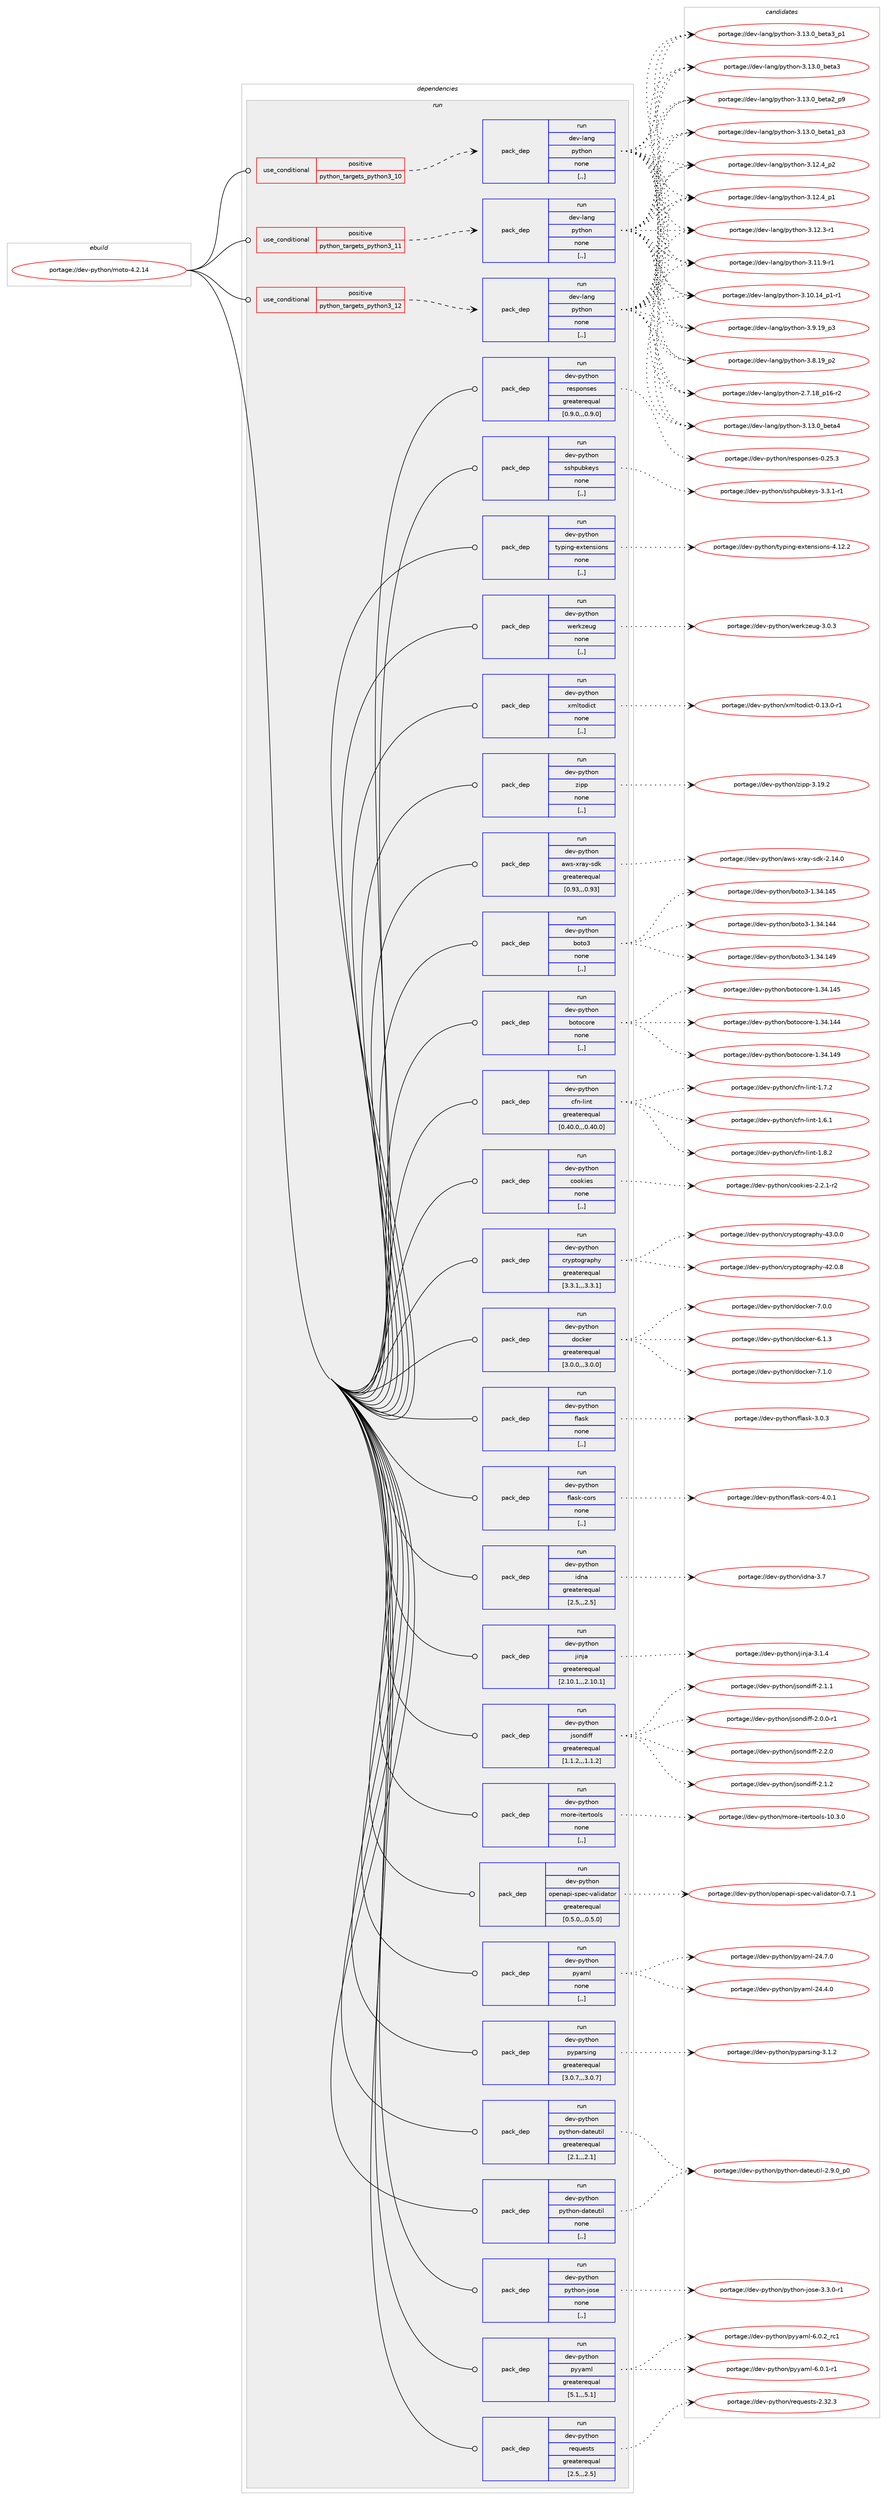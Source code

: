 digraph prolog {

# *************
# Graph options
# *************

newrank=true;
concentrate=true;
compound=true;
graph [rankdir=LR,fontname=Helvetica,fontsize=10,ranksep=1.5];#, ranksep=2.5, nodesep=0.2];
edge  [arrowhead=vee];
node  [fontname=Helvetica,fontsize=10];

# **********
# The ebuild
# **********

subgraph cluster_leftcol {
color=gray;
label=<<i>ebuild</i>>;
id [label="portage://dev-python/moto-4.2.14", color=red, width=4, href="../dev-python/moto-4.2.14.svg"];
}

# ****************
# The dependencies
# ****************

subgraph cluster_midcol {
color=gray;
label=<<i>dependencies</i>>;
subgraph cluster_compile {
fillcolor="#eeeeee";
style=filled;
label=<<i>compile</i>>;
}
subgraph cluster_compileandrun {
fillcolor="#eeeeee";
style=filled;
label=<<i>compile and run</i>>;
}
subgraph cluster_run {
fillcolor="#eeeeee";
style=filled;
label=<<i>run</i>>;
subgraph cond35072 {
dependency152059 [label=<<TABLE BORDER="0" CELLBORDER="1" CELLSPACING="0" CELLPADDING="4"><TR><TD ROWSPAN="3" CELLPADDING="10">use_conditional</TD></TR><TR><TD>positive</TD></TR><TR><TD>python_targets_python3_10</TD></TR></TABLE>>, shape=none, color=red];
subgraph pack115737 {
dependency152060 [label=<<TABLE BORDER="0" CELLBORDER="1" CELLSPACING="0" CELLPADDING="4" WIDTH="220"><TR><TD ROWSPAN="6" CELLPADDING="30">pack_dep</TD></TR><TR><TD WIDTH="110">run</TD></TR><TR><TD>dev-lang</TD></TR><TR><TD>python</TD></TR><TR><TD>none</TD></TR><TR><TD>[,,]</TD></TR></TABLE>>, shape=none, color=blue];
}
dependency152059:e -> dependency152060:w [weight=20,style="dashed",arrowhead="vee"];
}
id:e -> dependency152059:w [weight=20,style="solid",arrowhead="odot"];
subgraph cond35073 {
dependency152061 [label=<<TABLE BORDER="0" CELLBORDER="1" CELLSPACING="0" CELLPADDING="4"><TR><TD ROWSPAN="3" CELLPADDING="10">use_conditional</TD></TR><TR><TD>positive</TD></TR><TR><TD>python_targets_python3_11</TD></TR></TABLE>>, shape=none, color=red];
subgraph pack115738 {
dependency152062 [label=<<TABLE BORDER="0" CELLBORDER="1" CELLSPACING="0" CELLPADDING="4" WIDTH="220"><TR><TD ROWSPAN="6" CELLPADDING="30">pack_dep</TD></TR><TR><TD WIDTH="110">run</TD></TR><TR><TD>dev-lang</TD></TR><TR><TD>python</TD></TR><TR><TD>none</TD></TR><TR><TD>[,,]</TD></TR></TABLE>>, shape=none, color=blue];
}
dependency152061:e -> dependency152062:w [weight=20,style="dashed",arrowhead="vee"];
}
id:e -> dependency152061:w [weight=20,style="solid",arrowhead="odot"];
subgraph cond35074 {
dependency152063 [label=<<TABLE BORDER="0" CELLBORDER="1" CELLSPACING="0" CELLPADDING="4"><TR><TD ROWSPAN="3" CELLPADDING="10">use_conditional</TD></TR><TR><TD>positive</TD></TR><TR><TD>python_targets_python3_12</TD></TR></TABLE>>, shape=none, color=red];
subgraph pack115739 {
dependency152064 [label=<<TABLE BORDER="0" CELLBORDER="1" CELLSPACING="0" CELLPADDING="4" WIDTH="220"><TR><TD ROWSPAN="6" CELLPADDING="30">pack_dep</TD></TR><TR><TD WIDTH="110">run</TD></TR><TR><TD>dev-lang</TD></TR><TR><TD>python</TD></TR><TR><TD>none</TD></TR><TR><TD>[,,]</TD></TR></TABLE>>, shape=none, color=blue];
}
dependency152063:e -> dependency152064:w [weight=20,style="dashed",arrowhead="vee"];
}
id:e -> dependency152063:w [weight=20,style="solid",arrowhead="odot"];
subgraph pack115740 {
dependency152065 [label=<<TABLE BORDER="0" CELLBORDER="1" CELLSPACING="0" CELLPADDING="4" WIDTH="220"><TR><TD ROWSPAN="6" CELLPADDING="30">pack_dep</TD></TR><TR><TD WIDTH="110">run</TD></TR><TR><TD>dev-python</TD></TR><TR><TD>aws-xray-sdk</TD></TR><TR><TD>greaterequal</TD></TR><TR><TD>[0.93,,,0.93]</TD></TR></TABLE>>, shape=none, color=blue];
}
id:e -> dependency152065:w [weight=20,style="solid",arrowhead="odot"];
subgraph pack115741 {
dependency152066 [label=<<TABLE BORDER="0" CELLBORDER="1" CELLSPACING="0" CELLPADDING="4" WIDTH="220"><TR><TD ROWSPAN="6" CELLPADDING="30">pack_dep</TD></TR><TR><TD WIDTH="110">run</TD></TR><TR><TD>dev-python</TD></TR><TR><TD>boto3</TD></TR><TR><TD>none</TD></TR><TR><TD>[,,]</TD></TR></TABLE>>, shape=none, color=blue];
}
id:e -> dependency152066:w [weight=20,style="solid",arrowhead="odot"];
subgraph pack115742 {
dependency152067 [label=<<TABLE BORDER="0" CELLBORDER="1" CELLSPACING="0" CELLPADDING="4" WIDTH="220"><TR><TD ROWSPAN="6" CELLPADDING="30">pack_dep</TD></TR><TR><TD WIDTH="110">run</TD></TR><TR><TD>dev-python</TD></TR><TR><TD>botocore</TD></TR><TR><TD>none</TD></TR><TR><TD>[,,]</TD></TR></TABLE>>, shape=none, color=blue];
}
id:e -> dependency152067:w [weight=20,style="solid",arrowhead="odot"];
subgraph pack115743 {
dependency152068 [label=<<TABLE BORDER="0" CELLBORDER="1" CELLSPACING="0" CELLPADDING="4" WIDTH="220"><TR><TD ROWSPAN="6" CELLPADDING="30">pack_dep</TD></TR><TR><TD WIDTH="110">run</TD></TR><TR><TD>dev-python</TD></TR><TR><TD>cfn-lint</TD></TR><TR><TD>greaterequal</TD></TR><TR><TD>[0.40.0,,,0.40.0]</TD></TR></TABLE>>, shape=none, color=blue];
}
id:e -> dependency152068:w [weight=20,style="solid",arrowhead="odot"];
subgraph pack115744 {
dependency152069 [label=<<TABLE BORDER="0" CELLBORDER="1" CELLSPACING="0" CELLPADDING="4" WIDTH="220"><TR><TD ROWSPAN="6" CELLPADDING="30">pack_dep</TD></TR><TR><TD WIDTH="110">run</TD></TR><TR><TD>dev-python</TD></TR><TR><TD>cookies</TD></TR><TR><TD>none</TD></TR><TR><TD>[,,]</TD></TR></TABLE>>, shape=none, color=blue];
}
id:e -> dependency152069:w [weight=20,style="solid",arrowhead="odot"];
subgraph pack115745 {
dependency152070 [label=<<TABLE BORDER="0" CELLBORDER="1" CELLSPACING="0" CELLPADDING="4" WIDTH="220"><TR><TD ROWSPAN="6" CELLPADDING="30">pack_dep</TD></TR><TR><TD WIDTH="110">run</TD></TR><TR><TD>dev-python</TD></TR><TR><TD>cryptography</TD></TR><TR><TD>greaterequal</TD></TR><TR><TD>[3.3.1,,,3.3.1]</TD></TR></TABLE>>, shape=none, color=blue];
}
id:e -> dependency152070:w [weight=20,style="solid",arrowhead="odot"];
subgraph pack115746 {
dependency152071 [label=<<TABLE BORDER="0" CELLBORDER="1" CELLSPACING="0" CELLPADDING="4" WIDTH="220"><TR><TD ROWSPAN="6" CELLPADDING="30">pack_dep</TD></TR><TR><TD WIDTH="110">run</TD></TR><TR><TD>dev-python</TD></TR><TR><TD>docker</TD></TR><TR><TD>greaterequal</TD></TR><TR><TD>[3.0.0,,,3.0.0]</TD></TR></TABLE>>, shape=none, color=blue];
}
id:e -> dependency152071:w [weight=20,style="solid",arrowhead="odot"];
subgraph pack115747 {
dependency152072 [label=<<TABLE BORDER="0" CELLBORDER="1" CELLSPACING="0" CELLPADDING="4" WIDTH="220"><TR><TD ROWSPAN="6" CELLPADDING="30">pack_dep</TD></TR><TR><TD WIDTH="110">run</TD></TR><TR><TD>dev-python</TD></TR><TR><TD>flask</TD></TR><TR><TD>none</TD></TR><TR><TD>[,,]</TD></TR></TABLE>>, shape=none, color=blue];
}
id:e -> dependency152072:w [weight=20,style="solid",arrowhead="odot"];
subgraph pack115748 {
dependency152073 [label=<<TABLE BORDER="0" CELLBORDER="1" CELLSPACING="0" CELLPADDING="4" WIDTH="220"><TR><TD ROWSPAN="6" CELLPADDING="30">pack_dep</TD></TR><TR><TD WIDTH="110">run</TD></TR><TR><TD>dev-python</TD></TR><TR><TD>flask-cors</TD></TR><TR><TD>none</TD></TR><TR><TD>[,,]</TD></TR></TABLE>>, shape=none, color=blue];
}
id:e -> dependency152073:w [weight=20,style="solid",arrowhead="odot"];
subgraph pack115749 {
dependency152074 [label=<<TABLE BORDER="0" CELLBORDER="1" CELLSPACING="0" CELLPADDING="4" WIDTH="220"><TR><TD ROWSPAN="6" CELLPADDING="30">pack_dep</TD></TR><TR><TD WIDTH="110">run</TD></TR><TR><TD>dev-python</TD></TR><TR><TD>idna</TD></TR><TR><TD>greaterequal</TD></TR><TR><TD>[2.5,,,2.5]</TD></TR></TABLE>>, shape=none, color=blue];
}
id:e -> dependency152074:w [weight=20,style="solid",arrowhead="odot"];
subgraph pack115750 {
dependency152075 [label=<<TABLE BORDER="0" CELLBORDER="1" CELLSPACING="0" CELLPADDING="4" WIDTH="220"><TR><TD ROWSPAN="6" CELLPADDING="30">pack_dep</TD></TR><TR><TD WIDTH="110">run</TD></TR><TR><TD>dev-python</TD></TR><TR><TD>jinja</TD></TR><TR><TD>greaterequal</TD></TR><TR><TD>[2.10.1,,,2.10.1]</TD></TR></TABLE>>, shape=none, color=blue];
}
id:e -> dependency152075:w [weight=20,style="solid",arrowhead="odot"];
subgraph pack115751 {
dependency152076 [label=<<TABLE BORDER="0" CELLBORDER="1" CELLSPACING="0" CELLPADDING="4" WIDTH="220"><TR><TD ROWSPAN="6" CELLPADDING="30">pack_dep</TD></TR><TR><TD WIDTH="110">run</TD></TR><TR><TD>dev-python</TD></TR><TR><TD>jsondiff</TD></TR><TR><TD>greaterequal</TD></TR><TR><TD>[1.1.2,,,1.1.2]</TD></TR></TABLE>>, shape=none, color=blue];
}
id:e -> dependency152076:w [weight=20,style="solid",arrowhead="odot"];
subgraph pack115752 {
dependency152077 [label=<<TABLE BORDER="0" CELLBORDER="1" CELLSPACING="0" CELLPADDING="4" WIDTH="220"><TR><TD ROWSPAN="6" CELLPADDING="30">pack_dep</TD></TR><TR><TD WIDTH="110">run</TD></TR><TR><TD>dev-python</TD></TR><TR><TD>more-itertools</TD></TR><TR><TD>none</TD></TR><TR><TD>[,,]</TD></TR></TABLE>>, shape=none, color=blue];
}
id:e -> dependency152077:w [weight=20,style="solid",arrowhead="odot"];
subgraph pack115753 {
dependency152078 [label=<<TABLE BORDER="0" CELLBORDER="1" CELLSPACING="0" CELLPADDING="4" WIDTH="220"><TR><TD ROWSPAN="6" CELLPADDING="30">pack_dep</TD></TR><TR><TD WIDTH="110">run</TD></TR><TR><TD>dev-python</TD></TR><TR><TD>openapi-spec-validator</TD></TR><TR><TD>greaterequal</TD></TR><TR><TD>[0.5.0,,,0.5.0]</TD></TR></TABLE>>, shape=none, color=blue];
}
id:e -> dependency152078:w [weight=20,style="solid",arrowhead="odot"];
subgraph pack115754 {
dependency152079 [label=<<TABLE BORDER="0" CELLBORDER="1" CELLSPACING="0" CELLPADDING="4" WIDTH="220"><TR><TD ROWSPAN="6" CELLPADDING="30">pack_dep</TD></TR><TR><TD WIDTH="110">run</TD></TR><TR><TD>dev-python</TD></TR><TR><TD>pyaml</TD></TR><TR><TD>none</TD></TR><TR><TD>[,,]</TD></TR></TABLE>>, shape=none, color=blue];
}
id:e -> dependency152079:w [weight=20,style="solid",arrowhead="odot"];
subgraph pack115755 {
dependency152080 [label=<<TABLE BORDER="0" CELLBORDER="1" CELLSPACING="0" CELLPADDING="4" WIDTH="220"><TR><TD ROWSPAN="6" CELLPADDING="30">pack_dep</TD></TR><TR><TD WIDTH="110">run</TD></TR><TR><TD>dev-python</TD></TR><TR><TD>pyparsing</TD></TR><TR><TD>greaterequal</TD></TR><TR><TD>[3.0.7,,,3.0.7]</TD></TR></TABLE>>, shape=none, color=blue];
}
id:e -> dependency152080:w [weight=20,style="solid",arrowhead="odot"];
subgraph pack115756 {
dependency152081 [label=<<TABLE BORDER="0" CELLBORDER="1" CELLSPACING="0" CELLPADDING="4" WIDTH="220"><TR><TD ROWSPAN="6" CELLPADDING="30">pack_dep</TD></TR><TR><TD WIDTH="110">run</TD></TR><TR><TD>dev-python</TD></TR><TR><TD>python-dateutil</TD></TR><TR><TD>greaterequal</TD></TR><TR><TD>[2.1,,,2.1]</TD></TR></TABLE>>, shape=none, color=blue];
}
id:e -> dependency152081:w [weight=20,style="solid",arrowhead="odot"];
subgraph pack115757 {
dependency152082 [label=<<TABLE BORDER="0" CELLBORDER="1" CELLSPACING="0" CELLPADDING="4" WIDTH="220"><TR><TD ROWSPAN="6" CELLPADDING="30">pack_dep</TD></TR><TR><TD WIDTH="110">run</TD></TR><TR><TD>dev-python</TD></TR><TR><TD>python-dateutil</TD></TR><TR><TD>none</TD></TR><TR><TD>[,,]</TD></TR></TABLE>>, shape=none, color=blue];
}
id:e -> dependency152082:w [weight=20,style="solid",arrowhead="odot"];
subgraph pack115758 {
dependency152083 [label=<<TABLE BORDER="0" CELLBORDER="1" CELLSPACING="0" CELLPADDING="4" WIDTH="220"><TR><TD ROWSPAN="6" CELLPADDING="30">pack_dep</TD></TR><TR><TD WIDTH="110">run</TD></TR><TR><TD>dev-python</TD></TR><TR><TD>python-jose</TD></TR><TR><TD>none</TD></TR><TR><TD>[,,]</TD></TR></TABLE>>, shape=none, color=blue];
}
id:e -> dependency152083:w [weight=20,style="solid",arrowhead="odot"];
subgraph pack115759 {
dependency152084 [label=<<TABLE BORDER="0" CELLBORDER="1" CELLSPACING="0" CELLPADDING="4" WIDTH="220"><TR><TD ROWSPAN="6" CELLPADDING="30">pack_dep</TD></TR><TR><TD WIDTH="110">run</TD></TR><TR><TD>dev-python</TD></TR><TR><TD>pyyaml</TD></TR><TR><TD>greaterequal</TD></TR><TR><TD>[5.1,,,5.1]</TD></TR></TABLE>>, shape=none, color=blue];
}
id:e -> dependency152084:w [weight=20,style="solid",arrowhead="odot"];
subgraph pack115760 {
dependency152085 [label=<<TABLE BORDER="0" CELLBORDER="1" CELLSPACING="0" CELLPADDING="4" WIDTH="220"><TR><TD ROWSPAN="6" CELLPADDING="30">pack_dep</TD></TR><TR><TD WIDTH="110">run</TD></TR><TR><TD>dev-python</TD></TR><TR><TD>requests</TD></TR><TR><TD>greaterequal</TD></TR><TR><TD>[2.5,,,2.5]</TD></TR></TABLE>>, shape=none, color=blue];
}
id:e -> dependency152085:w [weight=20,style="solid",arrowhead="odot"];
subgraph pack115761 {
dependency152086 [label=<<TABLE BORDER="0" CELLBORDER="1" CELLSPACING="0" CELLPADDING="4" WIDTH="220"><TR><TD ROWSPAN="6" CELLPADDING="30">pack_dep</TD></TR><TR><TD WIDTH="110">run</TD></TR><TR><TD>dev-python</TD></TR><TR><TD>responses</TD></TR><TR><TD>greaterequal</TD></TR><TR><TD>[0.9.0,,,0.9.0]</TD></TR></TABLE>>, shape=none, color=blue];
}
id:e -> dependency152086:w [weight=20,style="solid",arrowhead="odot"];
subgraph pack115762 {
dependency152087 [label=<<TABLE BORDER="0" CELLBORDER="1" CELLSPACING="0" CELLPADDING="4" WIDTH="220"><TR><TD ROWSPAN="6" CELLPADDING="30">pack_dep</TD></TR><TR><TD WIDTH="110">run</TD></TR><TR><TD>dev-python</TD></TR><TR><TD>sshpubkeys</TD></TR><TR><TD>none</TD></TR><TR><TD>[,,]</TD></TR></TABLE>>, shape=none, color=blue];
}
id:e -> dependency152087:w [weight=20,style="solid",arrowhead="odot"];
subgraph pack115763 {
dependency152088 [label=<<TABLE BORDER="0" CELLBORDER="1" CELLSPACING="0" CELLPADDING="4" WIDTH="220"><TR><TD ROWSPAN="6" CELLPADDING="30">pack_dep</TD></TR><TR><TD WIDTH="110">run</TD></TR><TR><TD>dev-python</TD></TR><TR><TD>typing-extensions</TD></TR><TR><TD>none</TD></TR><TR><TD>[,,]</TD></TR></TABLE>>, shape=none, color=blue];
}
id:e -> dependency152088:w [weight=20,style="solid",arrowhead="odot"];
subgraph pack115764 {
dependency152089 [label=<<TABLE BORDER="0" CELLBORDER="1" CELLSPACING="0" CELLPADDING="4" WIDTH="220"><TR><TD ROWSPAN="6" CELLPADDING="30">pack_dep</TD></TR><TR><TD WIDTH="110">run</TD></TR><TR><TD>dev-python</TD></TR><TR><TD>werkzeug</TD></TR><TR><TD>none</TD></TR><TR><TD>[,,]</TD></TR></TABLE>>, shape=none, color=blue];
}
id:e -> dependency152089:w [weight=20,style="solid",arrowhead="odot"];
subgraph pack115765 {
dependency152090 [label=<<TABLE BORDER="0" CELLBORDER="1" CELLSPACING="0" CELLPADDING="4" WIDTH="220"><TR><TD ROWSPAN="6" CELLPADDING="30">pack_dep</TD></TR><TR><TD WIDTH="110">run</TD></TR><TR><TD>dev-python</TD></TR><TR><TD>xmltodict</TD></TR><TR><TD>none</TD></TR><TR><TD>[,,]</TD></TR></TABLE>>, shape=none, color=blue];
}
id:e -> dependency152090:w [weight=20,style="solid",arrowhead="odot"];
subgraph pack115766 {
dependency152091 [label=<<TABLE BORDER="0" CELLBORDER="1" CELLSPACING="0" CELLPADDING="4" WIDTH="220"><TR><TD ROWSPAN="6" CELLPADDING="30">pack_dep</TD></TR><TR><TD WIDTH="110">run</TD></TR><TR><TD>dev-python</TD></TR><TR><TD>zipp</TD></TR><TR><TD>none</TD></TR><TR><TD>[,,]</TD></TR></TABLE>>, shape=none, color=blue];
}
id:e -> dependency152091:w [weight=20,style="solid",arrowhead="odot"];
}
}

# **************
# The candidates
# **************

subgraph cluster_choices {
rank=same;
color=gray;
label=<<i>candidates</i>>;

subgraph choice115737 {
color=black;
nodesep=1;
choice1001011184510897110103471121211161041111104551464951464895981011169752 [label="portage://dev-lang/python-3.13.0_beta4", color=red, width=4,href="../dev-lang/python-3.13.0_beta4.svg"];
choice10010111845108971101034711212111610411111045514649514648959810111697519511249 [label="portage://dev-lang/python-3.13.0_beta3_p1", color=red, width=4,href="../dev-lang/python-3.13.0_beta3_p1.svg"];
choice1001011184510897110103471121211161041111104551464951464895981011169751 [label="portage://dev-lang/python-3.13.0_beta3", color=red, width=4,href="../dev-lang/python-3.13.0_beta3.svg"];
choice10010111845108971101034711212111610411111045514649514648959810111697509511257 [label="portage://dev-lang/python-3.13.0_beta2_p9", color=red, width=4,href="../dev-lang/python-3.13.0_beta2_p9.svg"];
choice10010111845108971101034711212111610411111045514649514648959810111697499511251 [label="portage://dev-lang/python-3.13.0_beta1_p3", color=red, width=4,href="../dev-lang/python-3.13.0_beta1_p3.svg"];
choice100101118451089711010347112121116104111110455146495046529511250 [label="portage://dev-lang/python-3.12.4_p2", color=red, width=4,href="../dev-lang/python-3.12.4_p2.svg"];
choice100101118451089711010347112121116104111110455146495046529511249 [label="portage://dev-lang/python-3.12.4_p1", color=red, width=4,href="../dev-lang/python-3.12.4_p1.svg"];
choice100101118451089711010347112121116104111110455146495046514511449 [label="portage://dev-lang/python-3.12.3-r1", color=red, width=4,href="../dev-lang/python-3.12.3-r1.svg"];
choice100101118451089711010347112121116104111110455146494946574511449 [label="portage://dev-lang/python-3.11.9-r1", color=red, width=4,href="../dev-lang/python-3.11.9-r1.svg"];
choice100101118451089711010347112121116104111110455146494846495295112494511449 [label="portage://dev-lang/python-3.10.14_p1-r1", color=red, width=4,href="../dev-lang/python-3.10.14_p1-r1.svg"];
choice100101118451089711010347112121116104111110455146574649579511251 [label="portage://dev-lang/python-3.9.19_p3", color=red, width=4,href="../dev-lang/python-3.9.19_p3.svg"];
choice100101118451089711010347112121116104111110455146564649579511250 [label="portage://dev-lang/python-3.8.19_p2", color=red, width=4,href="../dev-lang/python-3.8.19_p2.svg"];
choice100101118451089711010347112121116104111110455046554649569511249544511450 [label="portage://dev-lang/python-2.7.18_p16-r2", color=red, width=4,href="../dev-lang/python-2.7.18_p16-r2.svg"];
dependency152060:e -> choice1001011184510897110103471121211161041111104551464951464895981011169752:w [style=dotted,weight="100"];
dependency152060:e -> choice10010111845108971101034711212111610411111045514649514648959810111697519511249:w [style=dotted,weight="100"];
dependency152060:e -> choice1001011184510897110103471121211161041111104551464951464895981011169751:w [style=dotted,weight="100"];
dependency152060:e -> choice10010111845108971101034711212111610411111045514649514648959810111697509511257:w [style=dotted,weight="100"];
dependency152060:e -> choice10010111845108971101034711212111610411111045514649514648959810111697499511251:w [style=dotted,weight="100"];
dependency152060:e -> choice100101118451089711010347112121116104111110455146495046529511250:w [style=dotted,weight="100"];
dependency152060:e -> choice100101118451089711010347112121116104111110455146495046529511249:w [style=dotted,weight="100"];
dependency152060:e -> choice100101118451089711010347112121116104111110455146495046514511449:w [style=dotted,weight="100"];
dependency152060:e -> choice100101118451089711010347112121116104111110455146494946574511449:w [style=dotted,weight="100"];
dependency152060:e -> choice100101118451089711010347112121116104111110455146494846495295112494511449:w [style=dotted,weight="100"];
dependency152060:e -> choice100101118451089711010347112121116104111110455146574649579511251:w [style=dotted,weight="100"];
dependency152060:e -> choice100101118451089711010347112121116104111110455146564649579511250:w [style=dotted,weight="100"];
dependency152060:e -> choice100101118451089711010347112121116104111110455046554649569511249544511450:w [style=dotted,weight="100"];
}
subgraph choice115738 {
color=black;
nodesep=1;
choice1001011184510897110103471121211161041111104551464951464895981011169752 [label="portage://dev-lang/python-3.13.0_beta4", color=red, width=4,href="../dev-lang/python-3.13.0_beta4.svg"];
choice10010111845108971101034711212111610411111045514649514648959810111697519511249 [label="portage://dev-lang/python-3.13.0_beta3_p1", color=red, width=4,href="../dev-lang/python-3.13.0_beta3_p1.svg"];
choice1001011184510897110103471121211161041111104551464951464895981011169751 [label="portage://dev-lang/python-3.13.0_beta3", color=red, width=4,href="../dev-lang/python-3.13.0_beta3.svg"];
choice10010111845108971101034711212111610411111045514649514648959810111697509511257 [label="portage://dev-lang/python-3.13.0_beta2_p9", color=red, width=4,href="../dev-lang/python-3.13.0_beta2_p9.svg"];
choice10010111845108971101034711212111610411111045514649514648959810111697499511251 [label="portage://dev-lang/python-3.13.0_beta1_p3", color=red, width=4,href="../dev-lang/python-3.13.0_beta1_p3.svg"];
choice100101118451089711010347112121116104111110455146495046529511250 [label="portage://dev-lang/python-3.12.4_p2", color=red, width=4,href="../dev-lang/python-3.12.4_p2.svg"];
choice100101118451089711010347112121116104111110455146495046529511249 [label="portage://dev-lang/python-3.12.4_p1", color=red, width=4,href="../dev-lang/python-3.12.4_p1.svg"];
choice100101118451089711010347112121116104111110455146495046514511449 [label="portage://dev-lang/python-3.12.3-r1", color=red, width=4,href="../dev-lang/python-3.12.3-r1.svg"];
choice100101118451089711010347112121116104111110455146494946574511449 [label="portage://dev-lang/python-3.11.9-r1", color=red, width=4,href="../dev-lang/python-3.11.9-r1.svg"];
choice100101118451089711010347112121116104111110455146494846495295112494511449 [label="portage://dev-lang/python-3.10.14_p1-r1", color=red, width=4,href="../dev-lang/python-3.10.14_p1-r1.svg"];
choice100101118451089711010347112121116104111110455146574649579511251 [label="portage://dev-lang/python-3.9.19_p3", color=red, width=4,href="../dev-lang/python-3.9.19_p3.svg"];
choice100101118451089711010347112121116104111110455146564649579511250 [label="portage://dev-lang/python-3.8.19_p2", color=red, width=4,href="../dev-lang/python-3.8.19_p2.svg"];
choice100101118451089711010347112121116104111110455046554649569511249544511450 [label="portage://dev-lang/python-2.7.18_p16-r2", color=red, width=4,href="../dev-lang/python-2.7.18_p16-r2.svg"];
dependency152062:e -> choice1001011184510897110103471121211161041111104551464951464895981011169752:w [style=dotted,weight="100"];
dependency152062:e -> choice10010111845108971101034711212111610411111045514649514648959810111697519511249:w [style=dotted,weight="100"];
dependency152062:e -> choice1001011184510897110103471121211161041111104551464951464895981011169751:w [style=dotted,weight="100"];
dependency152062:e -> choice10010111845108971101034711212111610411111045514649514648959810111697509511257:w [style=dotted,weight="100"];
dependency152062:e -> choice10010111845108971101034711212111610411111045514649514648959810111697499511251:w [style=dotted,weight="100"];
dependency152062:e -> choice100101118451089711010347112121116104111110455146495046529511250:w [style=dotted,weight="100"];
dependency152062:e -> choice100101118451089711010347112121116104111110455146495046529511249:w [style=dotted,weight="100"];
dependency152062:e -> choice100101118451089711010347112121116104111110455146495046514511449:w [style=dotted,weight="100"];
dependency152062:e -> choice100101118451089711010347112121116104111110455146494946574511449:w [style=dotted,weight="100"];
dependency152062:e -> choice100101118451089711010347112121116104111110455146494846495295112494511449:w [style=dotted,weight="100"];
dependency152062:e -> choice100101118451089711010347112121116104111110455146574649579511251:w [style=dotted,weight="100"];
dependency152062:e -> choice100101118451089711010347112121116104111110455146564649579511250:w [style=dotted,weight="100"];
dependency152062:e -> choice100101118451089711010347112121116104111110455046554649569511249544511450:w [style=dotted,weight="100"];
}
subgraph choice115739 {
color=black;
nodesep=1;
choice1001011184510897110103471121211161041111104551464951464895981011169752 [label="portage://dev-lang/python-3.13.0_beta4", color=red, width=4,href="../dev-lang/python-3.13.0_beta4.svg"];
choice10010111845108971101034711212111610411111045514649514648959810111697519511249 [label="portage://dev-lang/python-3.13.0_beta3_p1", color=red, width=4,href="../dev-lang/python-3.13.0_beta3_p1.svg"];
choice1001011184510897110103471121211161041111104551464951464895981011169751 [label="portage://dev-lang/python-3.13.0_beta3", color=red, width=4,href="../dev-lang/python-3.13.0_beta3.svg"];
choice10010111845108971101034711212111610411111045514649514648959810111697509511257 [label="portage://dev-lang/python-3.13.0_beta2_p9", color=red, width=4,href="../dev-lang/python-3.13.0_beta2_p9.svg"];
choice10010111845108971101034711212111610411111045514649514648959810111697499511251 [label="portage://dev-lang/python-3.13.0_beta1_p3", color=red, width=4,href="../dev-lang/python-3.13.0_beta1_p3.svg"];
choice100101118451089711010347112121116104111110455146495046529511250 [label="portage://dev-lang/python-3.12.4_p2", color=red, width=4,href="../dev-lang/python-3.12.4_p2.svg"];
choice100101118451089711010347112121116104111110455146495046529511249 [label="portage://dev-lang/python-3.12.4_p1", color=red, width=4,href="../dev-lang/python-3.12.4_p1.svg"];
choice100101118451089711010347112121116104111110455146495046514511449 [label="portage://dev-lang/python-3.12.3-r1", color=red, width=4,href="../dev-lang/python-3.12.3-r1.svg"];
choice100101118451089711010347112121116104111110455146494946574511449 [label="portage://dev-lang/python-3.11.9-r1", color=red, width=4,href="../dev-lang/python-3.11.9-r1.svg"];
choice100101118451089711010347112121116104111110455146494846495295112494511449 [label="portage://dev-lang/python-3.10.14_p1-r1", color=red, width=4,href="../dev-lang/python-3.10.14_p1-r1.svg"];
choice100101118451089711010347112121116104111110455146574649579511251 [label="portage://dev-lang/python-3.9.19_p3", color=red, width=4,href="../dev-lang/python-3.9.19_p3.svg"];
choice100101118451089711010347112121116104111110455146564649579511250 [label="portage://dev-lang/python-3.8.19_p2", color=red, width=4,href="../dev-lang/python-3.8.19_p2.svg"];
choice100101118451089711010347112121116104111110455046554649569511249544511450 [label="portage://dev-lang/python-2.7.18_p16-r2", color=red, width=4,href="../dev-lang/python-2.7.18_p16-r2.svg"];
dependency152064:e -> choice1001011184510897110103471121211161041111104551464951464895981011169752:w [style=dotted,weight="100"];
dependency152064:e -> choice10010111845108971101034711212111610411111045514649514648959810111697519511249:w [style=dotted,weight="100"];
dependency152064:e -> choice1001011184510897110103471121211161041111104551464951464895981011169751:w [style=dotted,weight="100"];
dependency152064:e -> choice10010111845108971101034711212111610411111045514649514648959810111697509511257:w [style=dotted,weight="100"];
dependency152064:e -> choice10010111845108971101034711212111610411111045514649514648959810111697499511251:w [style=dotted,weight="100"];
dependency152064:e -> choice100101118451089711010347112121116104111110455146495046529511250:w [style=dotted,weight="100"];
dependency152064:e -> choice100101118451089711010347112121116104111110455146495046529511249:w [style=dotted,weight="100"];
dependency152064:e -> choice100101118451089711010347112121116104111110455146495046514511449:w [style=dotted,weight="100"];
dependency152064:e -> choice100101118451089711010347112121116104111110455146494946574511449:w [style=dotted,weight="100"];
dependency152064:e -> choice100101118451089711010347112121116104111110455146494846495295112494511449:w [style=dotted,weight="100"];
dependency152064:e -> choice100101118451089711010347112121116104111110455146574649579511251:w [style=dotted,weight="100"];
dependency152064:e -> choice100101118451089711010347112121116104111110455146564649579511250:w [style=dotted,weight="100"];
dependency152064:e -> choice100101118451089711010347112121116104111110455046554649569511249544511450:w [style=dotted,weight="100"];
}
subgraph choice115740 {
color=black;
nodesep=1;
choice10010111845112121116104111110479711911545120114971214511510010745504649524648 [label="portage://dev-python/aws-xray-sdk-2.14.0", color=red, width=4,href="../dev-python/aws-xray-sdk-2.14.0.svg"];
dependency152065:e -> choice10010111845112121116104111110479711911545120114971214511510010745504649524648:w [style=dotted,weight="100"];
}
subgraph choice115741 {
color=black;
nodesep=1;
choice10010111845112121116104111110479811111611151454946515246495257 [label="portage://dev-python/boto3-1.34.149", color=red, width=4,href="../dev-python/boto3-1.34.149.svg"];
choice10010111845112121116104111110479811111611151454946515246495253 [label="portage://dev-python/boto3-1.34.145", color=red, width=4,href="../dev-python/boto3-1.34.145.svg"];
choice10010111845112121116104111110479811111611151454946515246495252 [label="portage://dev-python/boto3-1.34.144", color=red, width=4,href="../dev-python/boto3-1.34.144.svg"];
dependency152066:e -> choice10010111845112121116104111110479811111611151454946515246495257:w [style=dotted,weight="100"];
dependency152066:e -> choice10010111845112121116104111110479811111611151454946515246495253:w [style=dotted,weight="100"];
dependency152066:e -> choice10010111845112121116104111110479811111611151454946515246495252:w [style=dotted,weight="100"];
}
subgraph choice115742 {
color=black;
nodesep=1;
choice10010111845112121116104111110479811111611199111114101454946515246495257 [label="portage://dev-python/botocore-1.34.149", color=red, width=4,href="../dev-python/botocore-1.34.149.svg"];
choice10010111845112121116104111110479811111611199111114101454946515246495253 [label="portage://dev-python/botocore-1.34.145", color=red, width=4,href="../dev-python/botocore-1.34.145.svg"];
choice10010111845112121116104111110479811111611199111114101454946515246495252 [label="portage://dev-python/botocore-1.34.144", color=red, width=4,href="../dev-python/botocore-1.34.144.svg"];
dependency152067:e -> choice10010111845112121116104111110479811111611199111114101454946515246495257:w [style=dotted,weight="100"];
dependency152067:e -> choice10010111845112121116104111110479811111611199111114101454946515246495253:w [style=dotted,weight="100"];
dependency152067:e -> choice10010111845112121116104111110479811111611199111114101454946515246495252:w [style=dotted,weight="100"];
}
subgraph choice115743 {
color=black;
nodesep=1;
choice10010111845112121116104111110479910211045108105110116454946564650 [label="portage://dev-python/cfn-lint-1.8.2", color=red, width=4,href="../dev-python/cfn-lint-1.8.2.svg"];
choice10010111845112121116104111110479910211045108105110116454946554650 [label="portage://dev-python/cfn-lint-1.7.2", color=red, width=4,href="../dev-python/cfn-lint-1.7.2.svg"];
choice10010111845112121116104111110479910211045108105110116454946544649 [label="portage://dev-python/cfn-lint-1.6.1", color=red, width=4,href="../dev-python/cfn-lint-1.6.1.svg"];
dependency152068:e -> choice10010111845112121116104111110479910211045108105110116454946564650:w [style=dotted,weight="100"];
dependency152068:e -> choice10010111845112121116104111110479910211045108105110116454946554650:w [style=dotted,weight="100"];
dependency152068:e -> choice10010111845112121116104111110479910211045108105110116454946544649:w [style=dotted,weight="100"];
}
subgraph choice115744 {
color=black;
nodesep=1;
choice1001011184511212111610411111047991111111071051011154550465046494511450 [label="portage://dev-python/cookies-2.2.1-r2", color=red, width=4,href="../dev-python/cookies-2.2.1-r2.svg"];
dependency152069:e -> choice1001011184511212111610411111047991111111071051011154550465046494511450:w [style=dotted,weight="100"];
}
subgraph choice115745 {
color=black;
nodesep=1;
choice1001011184511212111610411111047991141211121161111031149711210412145525146484648 [label="portage://dev-python/cryptography-43.0.0", color=red, width=4,href="../dev-python/cryptography-43.0.0.svg"];
choice1001011184511212111610411111047991141211121161111031149711210412145525046484656 [label="portage://dev-python/cryptography-42.0.8", color=red, width=4,href="../dev-python/cryptography-42.0.8.svg"];
dependency152070:e -> choice1001011184511212111610411111047991141211121161111031149711210412145525146484648:w [style=dotted,weight="100"];
dependency152070:e -> choice1001011184511212111610411111047991141211121161111031149711210412145525046484656:w [style=dotted,weight="100"];
}
subgraph choice115746 {
color=black;
nodesep=1;
choice100101118451121211161041111104710011199107101114455546494648 [label="portage://dev-python/docker-7.1.0", color=red, width=4,href="../dev-python/docker-7.1.0.svg"];
choice100101118451121211161041111104710011199107101114455546484648 [label="portage://dev-python/docker-7.0.0", color=red, width=4,href="../dev-python/docker-7.0.0.svg"];
choice100101118451121211161041111104710011199107101114455446494651 [label="portage://dev-python/docker-6.1.3", color=red, width=4,href="../dev-python/docker-6.1.3.svg"];
dependency152071:e -> choice100101118451121211161041111104710011199107101114455546494648:w [style=dotted,weight="100"];
dependency152071:e -> choice100101118451121211161041111104710011199107101114455546484648:w [style=dotted,weight="100"];
dependency152071:e -> choice100101118451121211161041111104710011199107101114455446494651:w [style=dotted,weight="100"];
}
subgraph choice115747 {
color=black;
nodesep=1;
choice100101118451121211161041111104710210897115107455146484651 [label="portage://dev-python/flask-3.0.3", color=red, width=4,href="../dev-python/flask-3.0.3.svg"];
dependency152072:e -> choice100101118451121211161041111104710210897115107455146484651:w [style=dotted,weight="100"];
}
subgraph choice115748 {
color=black;
nodesep=1;
choice1001011184511212111610411111047102108971151074599111114115455246484649 [label="portage://dev-python/flask-cors-4.0.1", color=red, width=4,href="../dev-python/flask-cors-4.0.1.svg"];
dependency152073:e -> choice1001011184511212111610411111047102108971151074599111114115455246484649:w [style=dotted,weight="100"];
}
subgraph choice115749 {
color=black;
nodesep=1;
choice10010111845112121116104111110471051001109745514655 [label="portage://dev-python/idna-3.7", color=red, width=4,href="../dev-python/idna-3.7.svg"];
dependency152074:e -> choice10010111845112121116104111110471051001109745514655:w [style=dotted,weight="100"];
}
subgraph choice115750 {
color=black;
nodesep=1;
choice100101118451121211161041111104710610511010697455146494652 [label="portage://dev-python/jinja-3.1.4", color=red, width=4,href="../dev-python/jinja-3.1.4.svg"];
dependency152075:e -> choice100101118451121211161041111104710610511010697455146494652:w [style=dotted,weight="100"];
}
subgraph choice115751 {
color=black;
nodesep=1;
choice1001011184511212111610411111047106115111110100105102102455046504648 [label="portage://dev-python/jsondiff-2.2.0", color=red, width=4,href="../dev-python/jsondiff-2.2.0.svg"];
choice1001011184511212111610411111047106115111110100105102102455046494650 [label="portage://dev-python/jsondiff-2.1.2", color=red, width=4,href="../dev-python/jsondiff-2.1.2.svg"];
choice1001011184511212111610411111047106115111110100105102102455046494649 [label="portage://dev-python/jsondiff-2.1.1", color=red, width=4,href="../dev-python/jsondiff-2.1.1.svg"];
choice10010111845112121116104111110471061151111101001051021024550464846484511449 [label="portage://dev-python/jsondiff-2.0.0-r1", color=red, width=4,href="../dev-python/jsondiff-2.0.0-r1.svg"];
dependency152076:e -> choice1001011184511212111610411111047106115111110100105102102455046504648:w [style=dotted,weight="100"];
dependency152076:e -> choice1001011184511212111610411111047106115111110100105102102455046494650:w [style=dotted,weight="100"];
dependency152076:e -> choice1001011184511212111610411111047106115111110100105102102455046494649:w [style=dotted,weight="100"];
dependency152076:e -> choice10010111845112121116104111110471061151111101001051021024550464846484511449:w [style=dotted,weight="100"];
}
subgraph choice115752 {
color=black;
nodesep=1;
choice10010111845112121116104111110471091111141014510511610111411611111110811545494846514648 [label="portage://dev-python/more-itertools-10.3.0", color=red, width=4,href="../dev-python/more-itertools-10.3.0.svg"];
dependency152077:e -> choice10010111845112121116104111110471091111141014510511610111411611111110811545494846514648:w [style=dotted,weight="100"];
}
subgraph choice115753 {
color=black;
nodesep=1;
choice1001011184511212111610411111047111112101110971121054511511210199451189710810510097116111114454846554649 [label="portage://dev-python/openapi-spec-validator-0.7.1", color=red, width=4,href="../dev-python/openapi-spec-validator-0.7.1.svg"];
dependency152078:e -> choice1001011184511212111610411111047111112101110971121054511511210199451189710810510097116111114454846554649:w [style=dotted,weight="100"];
}
subgraph choice115754 {
color=black;
nodesep=1;
choice10010111845112121116104111110471121219710910845505246554648 [label="portage://dev-python/pyaml-24.7.0", color=red, width=4,href="../dev-python/pyaml-24.7.0.svg"];
choice10010111845112121116104111110471121219710910845505246524648 [label="portage://dev-python/pyaml-24.4.0", color=red, width=4,href="../dev-python/pyaml-24.4.0.svg"];
dependency152079:e -> choice10010111845112121116104111110471121219710910845505246554648:w [style=dotted,weight="100"];
dependency152079:e -> choice10010111845112121116104111110471121219710910845505246524648:w [style=dotted,weight="100"];
}
subgraph choice115755 {
color=black;
nodesep=1;
choice100101118451121211161041111104711212111297114115105110103455146494650 [label="portage://dev-python/pyparsing-3.1.2", color=red, width=4,href="../dev-python/pyparsing-3.1.2.svg"];
dependency152080:e -> choice100101118451121211161041111104711212111297114115105110103455146494650:w [style=dotted,weight="100"];
}
subgraph choice115756 {
color=black;
nodesep=1;
choice100101118451121211161041111104711212111610411111045100971161011171161051084550465746489511248 [label="portage://dev-python/python-dateutil-2.9.0_p0", color=red, width=4,href="../dev-python/python-dateutil-2.9.0_p0.svg"];
dependency152081:e -> choice100101118451121211161041111104711212111610411111045100971161011171161051084550465746489511248:w [style=dotted,weight="100"];
}
subgraph choice115757 {
color=black;
nodesep=1;
choice100101118451121211161041111104711212111610411111045100971161011171161051084550465746489511248 [label="portage://dev-python/python-dateutil-2.9.0_p0", color=red, width=4,href="../dev-python/python-dateutil-2.9.0_p0.svg"];
dependency152082:e -> choice100101118451121211161041111104711212111610411111045100971161011171161051084550465746489511248:w [style=dotted,weight="100"];
}
subgraph choice115758 {
color=black;
nodesep=1;
choice1001011184511212111610411111047112121116104111110451061111151014551465146484511449 [label="portage://dev-python/python-jose-3.3.0-r1", color=red, width=4,href="../dev-python/python-jose-3.3.0-r1.svg"];
dependency152083:e -> choice1001011184511212111610411111047112121116104111110451061111151014551465146484511449:w [style=dotted,weight="100"];
}
subgraph choice115759 {
color=black;
nodesep=1;
choice100101118451121211161041111104711212112197109108455446484650951149949 [label="portage://dev-python/pyyaml-6.0.2_rc1", color=red, width=4,href="../dev-python/pyyaml-6.0.2_rc1.svg"];
choice1001011184511212111610411111047112121121971091084554464846494511449 [label="portage://dev-python/pyyaml-6.0.1-r1", color=red, width=4,href="../dev-python/pyyaml-6.0.1-r1.svg"];
dependency152084:e -> choice100101118451121211161041111104711212112197109108455446484650951149949:w [style=dotted,weight="100"];
dependency152084:e -> choice1001011184511212111610411111047112121121971091084554464846494511449:w [style=dotted,weight="100"];
}
subgraph choice115760 {
color=black;
nodesep=1;
choice100101118451121211161041111104711410111311710111511611545504651504651 [label="portage://dev-python/requests-2.32.3", color=red, width=4,href="../dev-python/requests-2.32.3.svg"];
dependency152085:e -> choice100101118451121211161041111104711410111311710111511611545504651504651:w [style=dotted,weight="100"];
}
subgraph choice115761 {
color=black;
nodesep=1;
choice100101118451121211161041111104711410111511211111011510111545484650534651 [label="portage://dev-python/responses-0.25.3", color=red, width=4,href="../dev-python/responses-0.25.3.svg"];
dependency152086:e -> choice100101118451121211161041111104711410111511211111011510111545484650534651:w [style=dotted,weight="100"];
}
subgraph choice115762 {
color=black;
nodesep=1;
choice1001011184511212111610411111047115115104112117981071011211154551465146494511449 [label="portage://dev-python/sshpubkeys-3.3.1-r1", color=red, width=4,href="../dev-python/sshpubkeys-3.3.1-r1.svg"];
dependency152087:e -> choice1001011184511212111610411111047115115104112117981071011211154551465146494511449:w [style=dotted,weight="100"];
}
subgraph choice115763 {
color=black;
nodesep=1;
choice10010111845112121116104111110471161211121051101034510112011610111011510511111011545524649504650 [label="portage://dev-python/typing-extensions-4.12.2", color=red, width=4,href="../dev-python/typing-extensions-4.12.2.svg"];
dependency152088:e -> choice10010111845112121116104111110471161211121051101034510112011610111011510511111011545524649504650:w [style=dotted,weight="100"];
}
subgraph choice115764 {
color=black;
nodesep=1;
choice1001011184511212111610411111047119101114107122101117103455146484651 [label="portage://dev-python/werkzeug-3.0.3", color=red, width=4,href="../dev-python/werkzeug-3.0.3.svg"];
dependency152089:e -> choice1001011184511212111610411111047119101114107122101117103455146484651:w [style=dotted,weight="100"];
}
subgraph choice115765 {
color=black;
nodesep=1;
choice100101118451121211161041111104712010910811611110010599116454846495146484511449 [label="portage://dev-python/xmltodict-0.13.0-r1", color=red, width=4,href="../dev-python/xmltodict-0.13.0-r1.svg"];
dependency152090:e -> choice100101118451121211161041111104712010910811611110010599116454846495146484511449:w [style=dotted,weight="100"];
}
subgraph choice115766 {
color=black;
nodesep=1;
choice100101118451121211161041111104712210511211245514649574650 [label="portage://dev-python/zipp-3.19.2", color=red, width=4,href="../dev-python/zipp-3.19.2.svg"];
dependency152091:e -> choice100101118451121211161041111104712210511211245514649574650:w [style=dotted,weight="100"];
}
}

}
